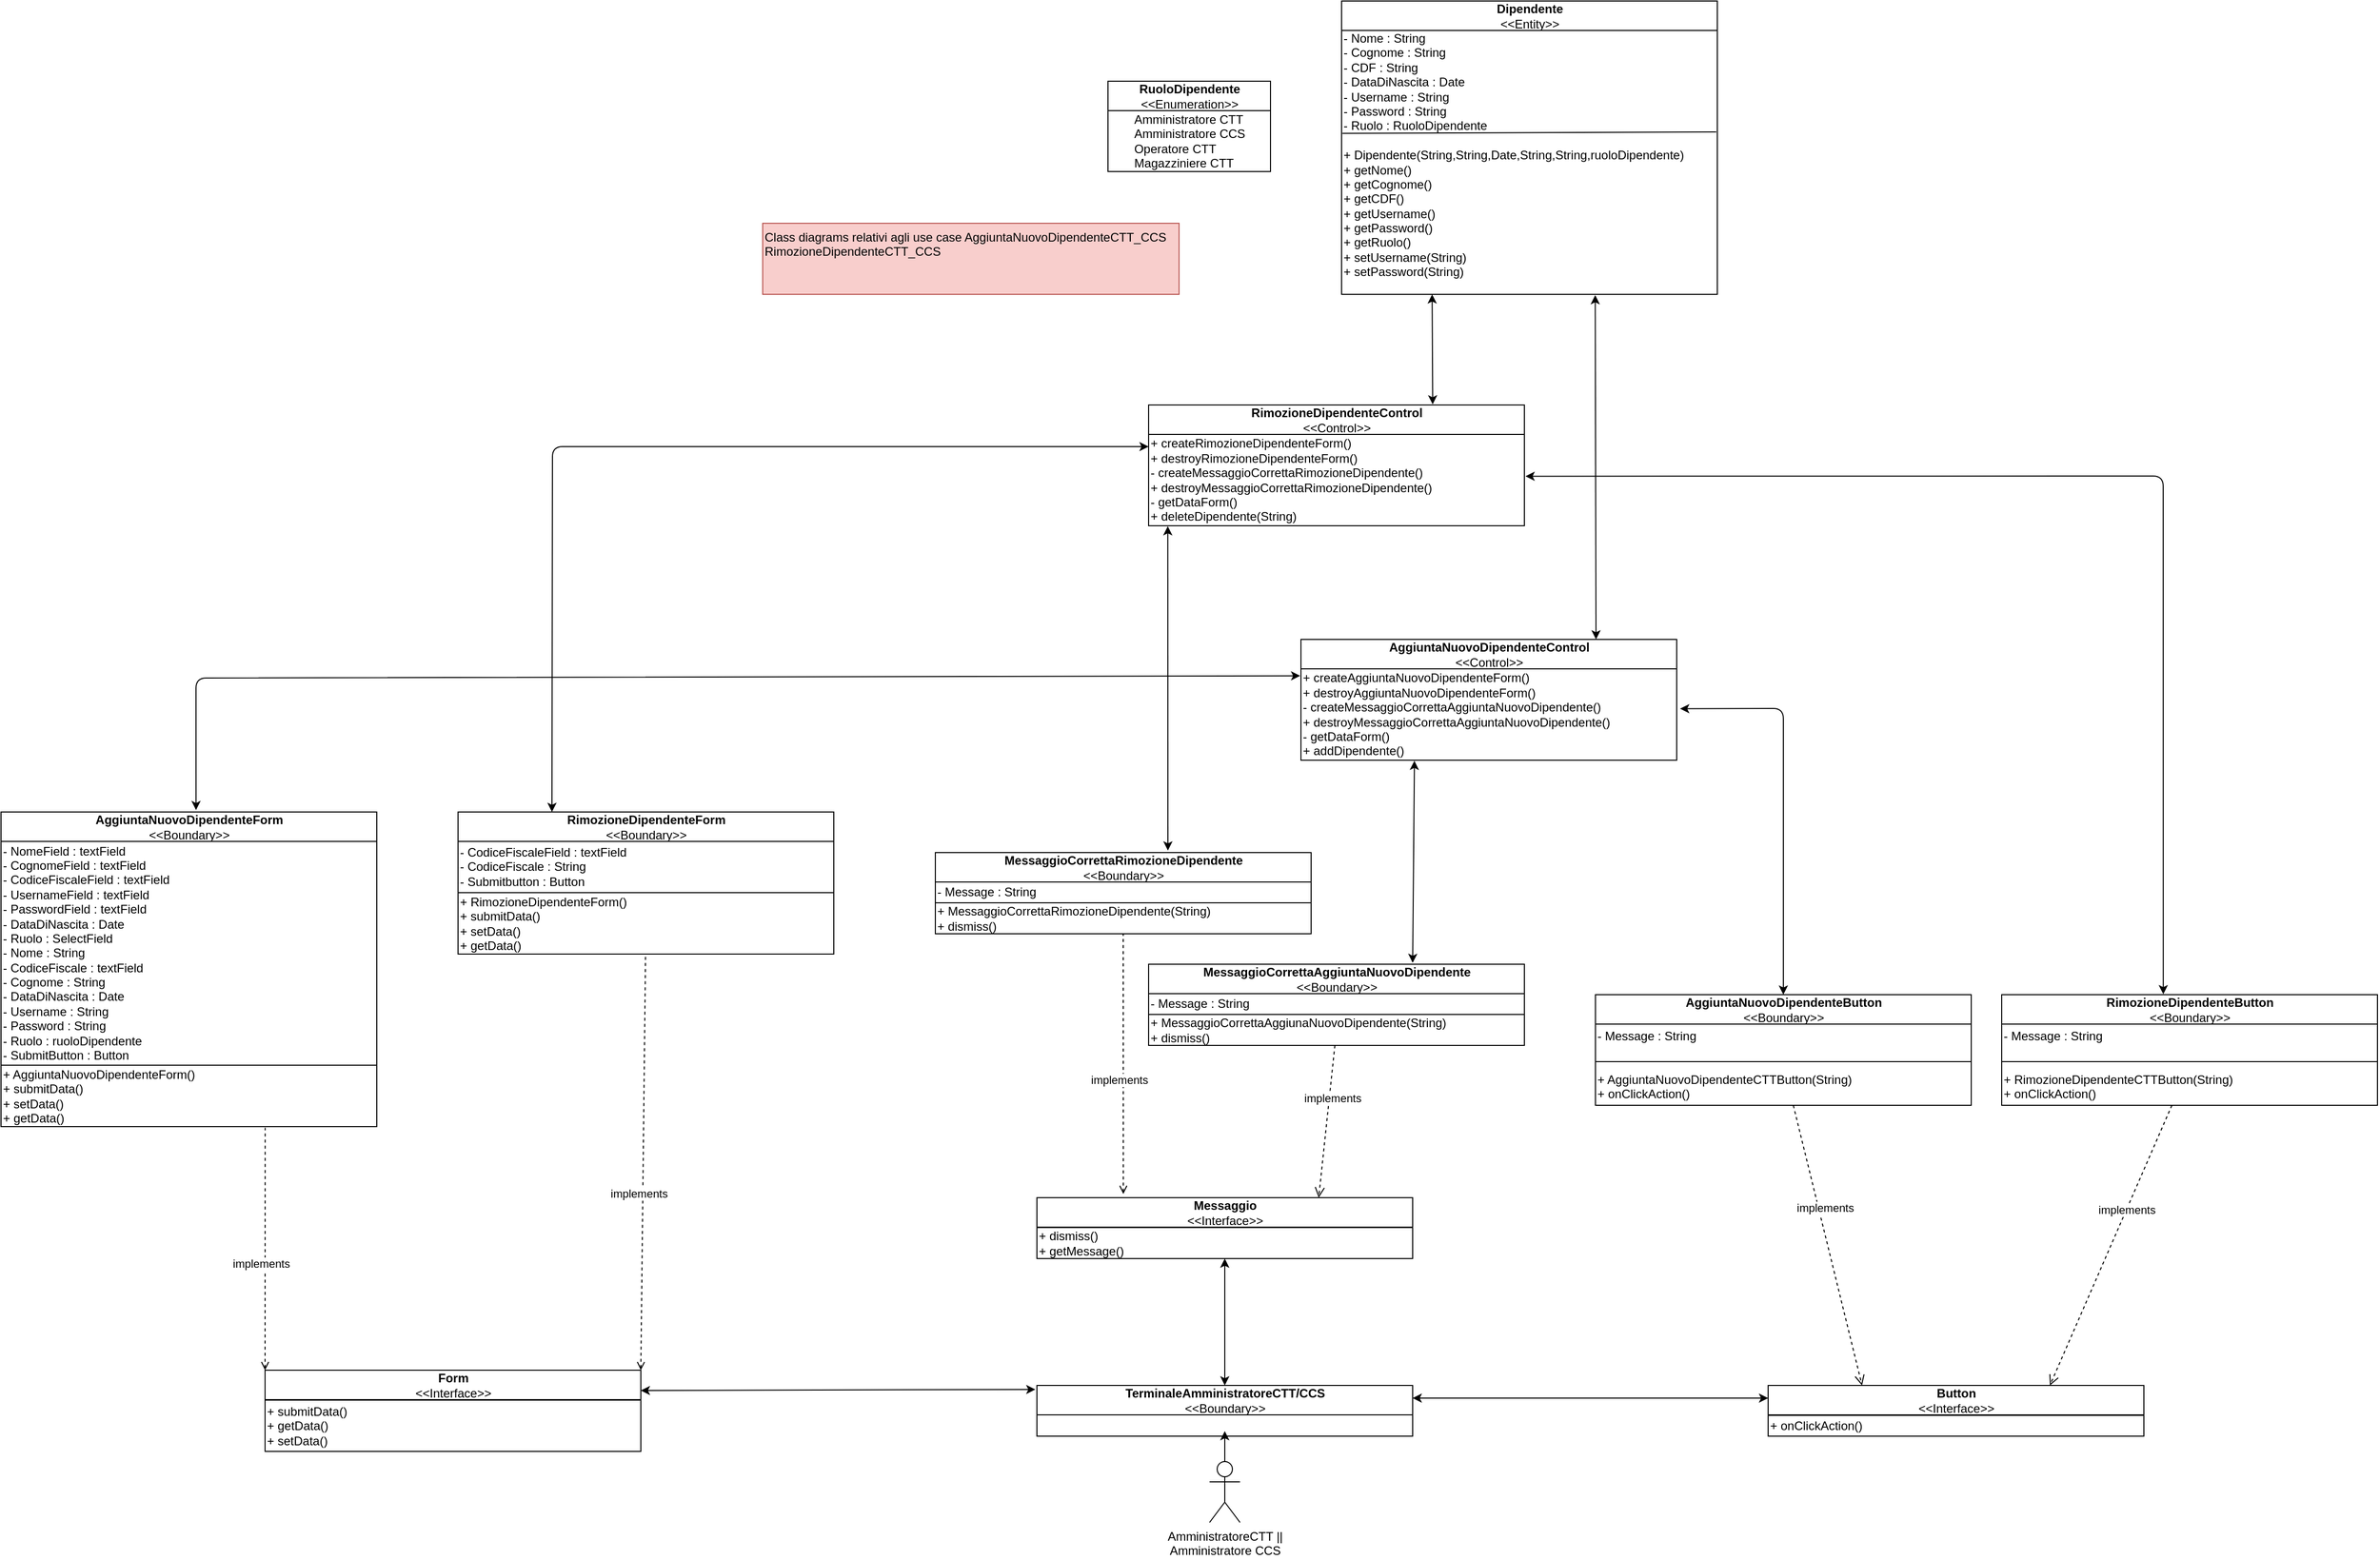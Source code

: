 <mxfile version="14.5.1" type="device"><diagram id="Pm8XoZeydvaX3wfBeSQC" name="Page-1"><mxGraphModel dx="1913" dy="2015" grid="1" gridSize="10" guides="1" tooltips="1" connect="1" arrows="1" fold="1" page="1" pageScale="1" pageWidth="827" pageHeight="1169" math="0" shadow="0"><root><mxCell id="0"/><mxCell id="1" parent="0"/><mxCell id="Tm_38zFSkQ5_hoLKXgAU-1" value="RimozioneDipendenteControl&lt;br&gt;&lt;span style=&quot;font-weight: 400&quot;&gt;&amp;lt;&amp;lt;Control&amp;gt;&amp;gt;&lt;/span&gt;" style="swimlane;fontStyle=1;align=center;verticalAlign=middle;childLayout=stackLayout;horizontal=1;startSize=29;horizontalStack=0;resizeParent=1;resizeParentMax=0;resizeLast=0;collapsible=0;marginBottom=0;html=1;" parent="1" vertex="1"><mxGeometry x="760" y="109" width="370" height="119" as="geometry"/></mxCell><mxCell id="Tm_38zFSkQ5_hoLKXgAU-2" value="+ createRimozioneDipendenteForm()&lt;br&gt;+ destroyRimozioneDipendenteForm()&lt;br&gt;- createMessaggioCorrettaRimozioneDipendente()&lt;br&gt;+ destroyMessaggioCorrettaRimozioneDipendente()&lt;br&gt;- getDataForm()&lt;br&gt;+ deleteDipendente(String)" style="text;html=1;align=left;verticalAlign=middle;resizable=0;points=[];autosize=1;" parent="Tm_38zFSkQ5_hoLKXgAU-1" vertex="1"><mxGeometry y="29" width="370" height="90" as="geometry"/></mxCell><mxCell id="Tm_38zFSkQ5_hoLKXgAU-3" value="AggiuntaNuovoDipendenteForm&lt;br&gt;&lt;span style=&quot;font-weight: 400&quot;&gt;&amp;lt;&amp;lt;Boundary&amp;gt;&amp;gt;&lt;/span&gt;" style="swimlane;fontStyle=1;align=center;verticalAlign=middle;childLayout=stackLayout;horizontal=1;startSize=29;horizontalStack=0;resizeParent=1;resizeParentMax=0;resizeLast=0;collapsible=0;marginBottom=0;html=1;" parent="1" vertex="1"><mxGeometry x="-370" y="510" width="370" height="310" as="geometry"/></mxCell><mxCell id="Tm_38zFSkQ5_hoLKXgAU-4" value="- NomeField : textField&lt;br&gt;- CognomeField : textField&lt;br&gt;- CodiceFiscaleField : textField&lt;br&gt;- UsernameField : textField&lt;br&gt;- PasswordField : textField&lt;br&gt;- DataDiNascita : Date&lt;br&gt;- Ruolo : SelectField&lt;br&gt;- Nome : String&lt;br&gt;- CodiceFiscale : textField&lt;br&gt;- Cognome : String&lt;br&gt;- DataDiNascita : Date&lt;br&gt;- Username : String&lt;br&gt;- Password : String&lt;br&gt;- Ruolo : ruoloDipendente&lt;br&gt;- SubmitButton : Button" style="text;html=1;align=left;verticalAlign=middle;resizable=0;points=[];autosize=1;" parent="Tm_38zFSkQ5_hoLKXgAU-3" vertex="1"><mxGeometry y="29" width="370" height="220" as="geometry"/></mxCell><mxCell id="Tm_38zFSkQ5_hoLKXgAU-5" value="" style="line;strokeWidth=1;fillColor=none;align=left;verticalAlign=middle;spacingTop=-1;spacingLeft=3;spacingRight=3;rotatable=0;labelPosition=right;points=[];portConstraint=eastwest;" parent="Tm_38zFSkQ5_hoLKXgAU-3" vertex="1"><mxGeometry y="249" width="370" height="1" as="geometry"/></mxCell><mxCell id="Tm_38zFSkQ5_hoLKXgAU-6" value="&lt;div&gt;&lt;span&gt;+ AggiuntaNuovoDipendenteForm()&lt;/span&gt;&lt;/div&gt;&lt;div&gt;&lt;span&gt;+ submitData()&lt;/span&gt;&lt;/div&gt;&lt;div&gt;&lt;span&gt;+ setData()&lt;/span&gt;&lt;/div&gt;&lt;div&gt;&lt;span&gt;+ getData()&lt;/span&gt;&lt;/div&gt;" style="text;html=1;align=left;verticalAlign=middle;resizable=0;points=[];autosize=1;" parent="Tm_38zFSkQ5_hoLKXgAU-3" vertex="1"><mxGeometry y="250" width="370" height="60" as="geometry"/></mxCell><mxCell id="Tm_38zFSkQ5_hoLKXgAU-7" value="TerminaleAmministratoreCTT/CCS&lt;br&gt;&lt;span style=&quot;font-weight: 400&quot;&gt;&amp;lt;&amp;lt;Boundary&amp;gt;&amp;gt;&lt;/span&gt;" style="swimlane;fontStyle=1;align=center;verticalAlign=middle;childLayout=stackLayout;horizontal=1;startSize=29;horizontalStack=0;resizeParent=1;resizeParentMax=0;resizeLast=0;collapsible=0;marginBottom=0;html=1;" parent="1" vertex="1"><mxGeometry x="650" y="1075" width="370" height="50" as="geometry"/></mxCell><mxCell id="Tm_38zFSkQ5_hoLKXgAU-8" value="RimozioneDipendenteButton&lt;br&gt;&lt;span style=&quot;font-weight: 400&quot;&gt;&amp;lt;&amp;lt;Boundary&amp;gt;&amp;gt;&lt;/span&gt;" style="swimlane;fontStyle=1;align=center;verticalAlign=middle;childLayout=stackLayout;horizontal=1;startSize=29;horizontalStack=0;resizeParent=1;resizeParentMax=0;resizeLast=0;collapsible=0;marginBottom=0;html=1;" parent="1" vertex="1"><mxGeometry x="1600" y="690" width="370" height="109" as="geometry"/></mxCell><mxCell id="Tm_38zFSkQ5_hoLKXgAU-9" value="- Message : String&lt;br&gt;&lt;br&gt;&lt;br&gt;+ RimozioneDipendenteCTTButton(String)&lt;br&gt;+ onClickAction()" style="text;html=1;align=left;verticalAlign=middle;resizable=0;points=[];autosize=1;" parent="Tm_38zFSkQ5_hoLKXgAU-8" vertex="1"><mxGeometry y="29" width="370" height="80" as="geometry"/></mxCell><mxCell id="Tm_38zFSkQ5_hoLKXgAU-10" value="" style="endArrow=none;html=1;" parent="Tm_38zFSkQ5_hoLKXgAU-8" edge="1"><mxGeometry width="50" height="50" relative="1" as="geometry"><mxPoint y="66" as="sourcePoint"/><mxPoint x="370" y="66" as="targetPoint"/></mxGeometry></mxCell><mxCell id="Tm_38zFSkQ5_hoLKXgAU-11" value="MessaggioCorrettaRimozioneDipendente&lt;br&gt;&lt;span style=&quot;font-weight: 400&quot;&gt;&amp;lt;&amp;lt;Boundary&amp;gt;&amp;gt;&lt;/span&gt;" style="swimlane;fontStyle=1;align=center;verticalAlign=middle;childLayout=stackLayout;horizontal=1;startSize=29;horizontalStack=0;resizeParent=1;resizeParentMax=0;resizeLast=0;collapsible=0;marginBottom=0;html=1;" parent="1" vertex="1"><mxGeometry x="550" y="550" width="370" height="80" as="geometry"/></mxCell><mxCell id="Tm_38zFSkQ5_hoLKXgAU-12" value="- Message : String" style="text;html=1;align=left;verticalAlign=middle;resizable=0;points=[];autosize=1;" parent="Tm_38zFSkQ5_hoLKXgAU-11" vertex="1"><mxGeometry y="29" width="370" height="20" as="geometry"/></mxCell><mxCell id="Tm_38zFSkQ5_hoLKXgAU-13" value="" style="line;strokeWidth=1;fillColor=none;align=left;verticalAlign=middle;spacingTop=-1;spacingLeft=3;spacingRight=3;rotatable=0;labelPosition=right;points=[];portConstraint=eastwest;" parent="Tm_38zFSkQ5_hoLKXgAU-11" vertex="1"><mxGeometry y="49" width="370" height="1" as="geometry"/></mxCell><mxCell id="Tm_38zFSkQ5_hoLKXgAU-14" value="+ MessaggioCorrettaRimozioneDipendente(String)&lt;br&gt;+ dismiss()" style="text;html=1;align=left;verticalAlign=middle;resizable=0;points=[];autosize=1;" parent="Tm_38zFSkQ5_hoLKXgAU-11" vertex="1"><mxGeometry y="50" width="370" height="30" as="geometry"/></mxCell><mxCell id="Tm_38zFSkQ5_hoLKXgAU-19" value="Messaggio&lt;br&gt;&lt;span style=&quot;font-weight: 400&quot;&gt;&amp;lt;&amp;lt;Interface&amp;gt;&amp;gt;&lt;/span&gt;" style="swimlane;fontStyle=1;align=center;verticalAlign=middle;childLayout=stackLayout;horizontal=1;startSize=29;horizontalStack=0;resizeParent=1;resizeParentMax=0;resizeLast=0;collapsible=0;marginBottom=0;html=1;" parent="1" vertex="1"><mxGeometry x="650" y="890" width="370" height="60" as="geometry"/></mxCell><mxCell id="Tm_38zFSkQ5_hoLKXgAU-20" value="" style="line;strokeWidth=1;fillColor=none;align=left;verticalAlign=middle;spacingTop=-1;spacingLeft=3;spacingRight=3;rotatable=0;labelPosition=right;points=[];portConstraint=eastwest;" parent="Tm_38zFSkQ5_hoLKXgAU-19" vertex="1"><mxGeometry y="29" width="370" height="1" as="geometry"/></mxCell><mxCell id="Tm_38zFSkQ5_hoLKXgAU-21" value="+ dismiss()&lt;br&gt;+ getMessage()" style="text;html=1;align=left;verticalAlign=middle;resizable=0;points=[];autosize=1;" parent="Tm_38zFSkQ5_hoLKXgAU-19" vertex="1"><mxGeometry y="30" width="370" height="30" as="geometry"/></mxCell><mxCell id="Tm_38zFSkQ5_hoLKXgAU-23" style="edgeStyle=orthogonalEdgeStyle;rounded=0;orthogonalLoop=1;jettySize=auto;html=1;" parent="1" source="Tm_38zFSkQ5_hoLKXgAU-50" edge="1"><mxGeometry relative="1" as="geometry"><mxPoint x="835.0" y="1070" as="sourcePoint"/><mxPoint x="835" y="1120" as="targetPoint"/></mxGeometry></mxCell><mxCell id="Tm_38zFSkQ5_hoLKXgAU-24" value="" style="endArrow=classic;html=1;entryX=0.5;entryY=0;entryDx=0;entryDy=0;startArrow=classic;startFill=1;exitX=1.009;exitY=0.436;exitDx=0;exitDy=0;exitPerimeter=0;" parent="1" source="Tm_38zFSkQ5_hoLKXgAU-57" target="Tm_38zFSkQ5_hoLKXgAU-51" edge="1"><mxGeometry width="50" height="50" relative="1" as="geometry"><mxPoint x="1170" y="350" as="sourcePoint"/><mxPoint x="1045" y="504.5" as="targetPoint"/><Array as="points"><mxPoint x="1385" y="408"/></Array></mxGeometry></mxCell><mxCell id="Tm_38zFSkQ5_hoLKXgAU-25" value="" style="endArrow=classic;html=1;entryX=1.003;entryY=0.458;entryDx=0;entryDy=0;entryPerimeter=0;exitX=0.43;exitY=-0.004;exitDx=0;exitDy=0;exitPerimeter=0;startArrow=classic;startFill=1;" parent="1" source="Tm_38zFSkQ5_hoLKXgAU-8" target="Tm_38zFSkQ5_hoLKXgAU-2" edge="1"><mxGeometry width="50" height="50" relative="1" as="geometry"><mxPoint x="1400" y="627" as="sourcePoint"/><mxPoint x="1055" y="514.5" as="targetPoint"/><Array as="points"><mxPoint x="1759" y="179"/></Array></mxGeometry></mxCell><mxCell id="Tm_38zFSkQ5_hoLKXgAU-26" value="" style="endArrow=classic;html=1;startArrow=classic;startFill=1;exitX=0.051;exitY=1.005;exitDx=0;exitDy=0;exitPerimeter=0;" parent="1" source="Tm_38zFSkQ5_hoLKXgAU-2" edge="1"><mxGeometry width="50" height="50" relative="1" as="geometry"><mxPoint x="650" y="299" as="sourcePoint"/><mxPoint x="779" y="548" as="targetPoint"/></mxGeometry></mxCell><mxCell id="Tm_38zFSkQ5_hoLKXgAU-27" value="" style="endArrow=classic;html=1;entryX=0.519;entryY=-0.006;entryDx=0;entryDy=0;entryPerimeter=0;startArrow=classic;startFill=1;exitX=-0.002;exitY=0.076;exitDx=0;exitDy=0;exitPerimeter=0;" parent="1" source="Tm_38zFSkQ5_hoLKXgAU-57" target="Tm_38zFSkQ5_hoLKXgAU-3" edge="1"><mxGeometry width="50" height="50" relative="1" as="geometry"><mxPoint x="750" y="-200" as="sourcePoint"/><mxPoint x="995.65" y="626" as="targetPoint"/><Array as="points"><mxPoint x="-178" y="378"/></Array></mxGeometry></mxCell><mxCell id="Tm_38zFSkQ5_hoLKXgAU-28" value="implements" style="html=1;verticalAlign=bottom;endArrow=none;dashed=1;endSize=8;exitX=0.23;exitY=-0.06;exitDx=0;exitDy=0;exitPerimeter=0;endFill=0;startArrow=open;startFill=0;" parent="1" source="Tm_38zFSkQ5_hoLKXgAU-19" target="Tm_38zFSkQ5_hoLKXgAU-14" edge="1"><mxGeometry x="-0.198" y="4" relative="1" as="geometry"><mxPoint x="760" y="630" as="sourcePoint"/><mxPoint x="680" y="630" as="targetPoint"/><mxPoint as="offset"/></mxGeometry></mxCell><mxCell id="Tm_38zFSkQ5_hoLKXgAU-29" value="" style="endArrow=classic;startArrow=classic;html=1;entryX=0;entryY=0.25;entryDx=0;entryDy=0;exitX=1;exitY=0.25;exitDx=0;exitDy=0;" parent="1" source="Tm_38zFSkQ5_hoLKXgAU-7" target="Tm_38zFSkQ5_hoLKXgAU-32" edge="1"><mxGeometry width="50" height="50" relative="1" as="geometry"><mxPoint x="1020.0" y="870" as="sourcePoint"/><mxPoint x="1130" y="800" as="targetPoint"/></mxGeometry></mxCell><mxCell id="Tm_38zFSkQ5_hoLKXgAU-30" value="" style="endArrow=classic;startArrow=classic;html=1;exitX=0.5;exitY=0;exitDx=0;exitDy=0;" parent="1" source="Tm_38zFSkQ5_hoLKXgAU-7" edge="1"><mxGeometry width="50" height="50" relative="1" as="geometry"><mxPoint x="827" y="870" as="sourcePoint"/><mxPoint x="835" y="950" as="targetPoint"/></mxGeometry></mxCell><mxCell id="Tm_38zFSkQ5_hoLKXgAU-31" value="" style="endArrow=classic;startArrow=classic;html=1;exitX=-0.004;exitY=0.079;exitDx=0;exitDy=0;entryX=1;entryY=0.25;entryDx=0;entryDy=0;exitPerimeter=0;" parent="1" source="Tm_38zFSkQ5_hoLKXgAU-7" target="Tm_38zFSkQ5_hoLKXgAU-35" edge="1"><mxGeometry width="50" height="50" relative="1" as="geometry"><mxPoint x="650" y="871" as="sourcePoint"/><mxPoint x="540" y="810" as="targetPoint"/></mxGeometry></mxCell><mxCell id="Tm_38zFSkQ5_hoLKXgAU-32" value="Button&lt;br&gt;&lt;span style=&quot;font-weight: 400&quot;&gt;&amp;lt;&amp;lt;Interface&amp;gt;&amp;gt;&lt;/span&gt;" style="swimlane;fontStyle=1;align=center;verticalAlign=middle;childLayout=stackLayout;horizontal=1;startSize=29;horizontalStack=0;resizeParent=1;resizeParentMax=0;resizeLast=0;collapsible=0;marginBottom=0;html=1;" parent="1" vertex="1"><mxGeometry x="1370" y="1075" width="370" height="50" as="geometry"/></mxCell><mxCell id="Tm_38zFSkQ5_hoLKXgAU-33" value="" style="line;strokeWidth=1;fillColor=none;align=left;verticalAlign=middle;spacingTop=-1;spacingLeft=3;spacingRight=3;rotatable=0;labelPosition=right;points=[];portConstraint=eastwest;" parent="Tm_38zFSkQ5_hoLKXgAU-32" vertex="1"><mxGeometry y="29" width="370" height="1" as="geometry"/></mxCell><mxCell id="Tm_38zFSkQ5_hoLKXgAU-34" value="+ onClickAction()" style="text;html=1;align=left;verticalAlign=middle;resizable=0;points=[];autosize=1;" parent="Tm_38zFSkQ5_hoLKXgAU-32" vertex="1"><mxGeometry y="30" width="370" height="20" as="geometry"/></mxCell><mxCell id="Tm_38zFSkQ5_hoLKXgAU-35" value="Form&lt;br&gt;&lt;span style=&quot;font-weight: 400&quot;&gt;&amp;lt;&amp;lt;Interface&amp;gt;&amp;gt;&lt;/span&gt;" style="swimlane;fontStyle=1;align=center;verticalAlign=middle;childLayout=stackLayout;horizontal=1;startSize=29;horizontalStack=0;resizeParent=1;resizeParentMax=0;resizeLast=0;collapsible=0;marginBottom=0;html=1;" parent="1" vertex="1"><mxGeometry x="-110" y="1060" width="370" height="80" as="geometry"/></mxCell><mxCell id="Tm_38zFSkQ5_hoLKXgAU-36" value="" style="line;strokeWidth=1;fillColor=none;align=left;verticalAlign=middle;spacingTop=-1;spacingLeft=3;spacingRight=3;rotatable=0;labelPosition=right;points=[];portConstraint=eastwest;" parent="Tm_38zFSkQ5_hoLKXgAU-35" vertex="1"><mxGeometry y="29" width="370" height="1" as="geometry"/></mxCell><mxCell id="Tm_38zFSkQ5_hoLKXgAU-37" value="+ submitData()&lt;br&gt;+ getData()&lt;br&gt;+ setData()" style="text;html=1;align=left;verticalAlign=middle;resizable=0;points=[];autosize=1;" parent="Tm_38zFSkQ5_hoLKXgAU-35" vertex="1"><mxGeometry y="30" width="370" height="50" as="geometry"/></mxCell><mxCell id="Tm_38zFSkQ5_hoLKXgAU-38" value="implements" style="html=1;verticalAlign=bottom;endArrow=open;dashed=1;endSize=8;entryX=0.75;entryY=0;entryDx=0;entryDy=0;" parent="1" source="Tm_38zFSkQ5_hoLKXgAU-9" target="Tm_38zFSkQ5_hoLKXgAU-32" edge="1"><mxGeometry x="-0.198" y="4" relative="1" as="geometry"><mxPoint x="1910" y="880" as="sourcePoint"/><mxPoint x="1390" y="727.5" as="targetPoint"/><mxPoint as="offset"/></mxGeometry></mxCell><mxCell id="Tm_38zFSkQ5_hoLKXgAU-39" value="implements" style="html=1;verticalAlign=bottom;endArrow=none;dashed=1;endSize=8;exitX=0;exitY=0;exitDx=0;exitDy=0;entryX=0.703;entryY=1.018;entryDx=0;entryDy=0;entryPerimeter=0;endFill=0;startArrow=open;startFill=0;" parent="1" source="Tm_38zFSkQ5_hoLKXgAU-35" target="Tm_38zFSkQ5_hoLKXgAU-6" edge="1"><mxGeometry x="-0.198" y="4" relative="1" as="geometry"><mxPoint x="327.6" y="830" as="sourcePoint"/><mxPoint x="310" y="727.5" as="targetPoint"/><mxPoint as="offset"/></mxGeometry></mxCell><mxCell id="Tm_38zFSkQ5_hoLKXgAU-40" value="Class diagrams relativi agli use case AggiuntaNuovoDipendenteCTT_CCS RimozioneDipendenteCTT_CCS&lt;br&gt;&lt;br&gt;&amp;nbsp;" style="text;html=1;strokeColor=#b85450;fillColor=#f8cecc;align=left;verticalAlign=middle;whiteSpace=wrap;rounded=0;" parent="1" vertex="1"><mxGeometry x="380" y="-70" width="410" height="70" as="geometry"/></mxCell><mxCell id="Tm_38zFSkQ5_hoLKXgAU-41" value="Dipendente&lt;br&gt;&lt;span style=&quot;font-weight: 400&quot;&gt;&amp;lt;&amp;lt;Entity&amp;gt;&amp;gt;&lt;/span&gt;" style="swimlane;fontStyle=1;align=center;verticalAlign=middle;childLayout=stackLayout;horizontal=1;startSize=29;horizontalStack=0;resizeParent=1;resizeParentMax=0;resizeLast=0;collapsible=0;marginBottom=0;html=1;" parent="1" vertex="1"><mxGeometry x="950" y="-289" width="370" height="289" as="geometry"/></mxCell><mxCell id="Tm_38zFSkQ5_hoLKXgAU-42" value="- Nome : String&lt;br&gt;- Cognome : String&lt;br&gt;- CDF : String&lt;br&gt;- DataDiNascita : Date&lt;br&gt;- Username : String&lt;br&gt;- Password : String&lt;br&gt;- Ruolo : RuoloDipendente&lt;br&gt;&lt;br&gt;+ Dipendente(String,String,Date,String,String,ruoloDipendente)&lt;br&gt;+ getNome()&lt;br&gt;+ getCognome()&lt;br&gt;+ getCDF()&lt;br&gt;+ getUsername()&lt;br&gt;+ getPassword()&lt;br&gt;+ getRuolo()&lt;br&gt;+ setUsername(String)&lt;br&gt;+ setPassword(String)&lt;br&gt;&lt;br&gt;" style="text;html=1;align=left;verticalAlign=middle;resizable=0;points=[];autosize=1;" parent="Tm_38zFSkQ5_hoLKXgAU-41" vertex="1"><mxGeometry y="29" width="370" height="260" as="geometry"/></mxCell><mxCell id="Tm_38zFSkQ5_hoLKXgAU-73" value="" style="endArrow=none;html=1;exitX=0.002;exitY=0.39;exitDx=0;exitDy=0;exitPerimeter=0;" parent="Tm_38zFSkQ5_hoLKXgAU-41" source="Tm_38zFSkQ5_hoLKXgAU-42" edge="1"><mxGeometry width="50" height="50" relative="1" as="geometry"><mxPoint x="150" y="339" as="sourcePoint"/><mxPoint x="369" y="129" as="targetPoint"/></mxGeometry></mxCell><mxCell id="Tm_38zFSkQ5_hoLKXgAU-45" value="RuoloDipendente&lt;br&gt;&lt;span style=&quot;font-weight: 400&quot;&gt;&amp;lt;&amp;lt;Enumeration&amp;gt;&amp;gt;&lt;/span&gt;" style="swimlane;fontStyle=1;align=center;verticalAlign=middle;childLayout=stackLayout;horizontal=1;startSize=29;horizontalStack=0;resizeParent=1;resizeParentMax=0;resizeLast=0;collapsible=0;marginBottom=0;html=1;" parent="1" vertex="1"><mxGeometry x="720" y="-210" width="160" height="89" as="geometry"/></mxCell><mxCell id="Tm_38zFSkQ5_hoLKXgAU-47" value="&lt;div style=&quot;text-align: left&quot;&gt;&lt;span&gt;Amministratore CTT&lt;/span&gt;&lt;/div&gt;&lt;div style=&quot;text-align: left&quot;&gt;&lt;span&gt;Amministratore CCS&lt;/span&gt;&lt;/div&gt;&lt;div style=&quot;text-align: left&quot;&gt;&lt;span&gt;Operatore CTT&lt;/span&gt;&lt;/div&gt;&lt;div style=&quot;text-align: left&quot;&gt;&lt;span&gt;Magazziniere CTT&lt;/span&gt;&lt;/div&gt;" style="text;html=1;align=center;verticalAlign=middle;resizable=0;points=[];autosize=1;" parent="Tm_38zFSkQ5_hoLKXgAU-45" vertex="1"><mxGeometry y="29" width="160" height="60" as="geometry"/></mxCell><mxCell id="Tm_38zFSkQ5_hoLKXgAU-50" value="AmministratoreCTT ||&lt;br&gt;Amministratore CCS" style="shape=umlActor;verticalLabelPosition=bottom;verticalAlign=top;html=1;outlineConnect=0;" parent="1" vertex="1"><mxGeometry x="820" y="1150" width="30" height="60" as="geometry"/></mxCell><mxCell id="Tm_38zFSkQ5_hoLKXgAU-51" value="AggiuntaNuovoDipendenteButton&lt;br&gt;&lt;span style=&quot;font-weight: 400&quot;&gt;&amp;lt;&amp;lt;Boundary&amp;gt;&amp;gt;&lt;/span&gt;" style="swimlane;fontStyle=1;align=center;verticalAlign=middle;childLayout=stackLayout;horizontal=1;startSize=29;horizontalStack=0;resizeParent=1;resizeParentMax=0;resizeLast=0;collapsible=0;marginBottom=0;html=1;" parent="1" vertex="1"><mxGeometry x="1200" y="690" width="370" height="109" as="geometry"/></mxCell><mxCell id="Tm_38zFSkQ5_hoLKXgAU-52" value="- Message : String&lt;br&gt;&lt;br&gt;&lt;br&gt;+ AggiuntaNuovoDipendenteCTTButton(String)&lt;br&gt;+ onClickAction()" style="text;html=1;align=left;verticalAlign=middle;resizable=0;points=[];autosize=1;" parent="Tm_38zFSkQ5_hoLKXgAU-51" vertex="1"><mxGeometry y="29" width="370" height="80" as="geometry"/></mxCell><mxCell id="Tm_38zFSkQ5_hoLKXgAU-53" value="" style="endArrow=none;html=1;" parent="Tm_38zFSkQ5_hoLKXgAU-51" edge="1"><mxGeometry width="50" height="50" relative="1" as="geometry"><mxPoint y="66" as="sourcePoint"/><mxPoint x="370" y="66" as="targetPoint"/></mxGeometry></mxCell><mxCell id="Tm_38zFSkQ5_hoLKXgAU-54" value="implements" style="html=1;verticalAlign=bottom;endArrow=open;dashed=1;endSize=8;entryX=0.25;entryY=0;entryDx=0;entryDy=0;" parent="1" source="Tm_38zFSkQ5_hoLKXgAU-52" target="Tm_38zFSkQ5_hoLKXgAU-32" edge="1"><mxGeometry x="-0.198" y="4" relative="1" as="geometry"><mxPoint x="1350" y="920" as="sourcePoint"/><mxPoint x="1570.45" y="741.61" as="targetPoint"/><mxPoint as="offset"/></mxGeometry></mxCell><mxCell id="Tm_38zFSkQ5_hoLKXgAU-56" value="AggiuntaNuovoDipendenteControl&lt;br&gt;&lt;span style=&quot;font-weight: 400&quot;&gt;&amp;lt;&amp;lt;Control&amp;gt;&amp;gt;&lt;/span&gt;" style="swimlane;fontStyle=1;align=center;verticalAlign=middle;childLayout=stackLayout;horizontal=1;startSize=29;horizontalStack=0;resizeParent=1;resizeParentMax=0;resizeLast=0;collapsible=0;marginBottom=0;html=1;" parent="1" vertex="1"><mxGeometry x="910" y="340" width="370" height="119" as="geometry"/></mxCell><mxCell id="Tm_38zFSkQ5_hoLKXgAU-57" value="+ createAggiuntaNuovoDipendenteForm()&lt;br&gt;+ destroyAggiuntaNuovoDipendenteForm()&lt;br&gt;- createMessaggioCorrettaAggiuntaNuovoDipendente()&lt;br&gt;+ destroyMessaggioCorrettaAggiuntaNuovoDipendente()&lt;br&gt;- getDataForm()&lt;br&gt;+ addDipendente()" style="text;html=1;align=left;verticalAlign=middle;resizable=0;points=[];autosize=1;" parent="Tm_38zFSkQ5_hoLKXgAU-56" vertex="1"><mxGeometry y="29" width="370" height="90" as="geometry"/></mxCell><mxCell id="Tm_38zFSkQ5_hoLKXgAU-58" value="RimozioneDipendenteForm&lt;br&gt;&lt;span style=&quot;font-weight: 400&quot;&gt;&amp;lt;&amp;lt;Boundary&amp;gt;&amp;gt;&lt;/span&gt;" style="swimlane;fontStyle=1;align=center;verticalAlign=middle;childLayout=stackLayout;horizontal=1;startSize=29;horizontalStack=0;resizeParent=1;resizeParentMax=0;resizeLast=0;collapsible=0;marginBottom=0;html=1;" parent="1" vertex="1"><mxGeometry x="80" y="510" width="370" height="140" as="geometry"/></mxCell><mxCell id="Tm_38zFSkQ5_hoLKXgAU-59" value="- CodiceFiscaleField : textField&lt;br&gt;- CodiceFiscale : String&lt;br&gt;- Submitbutton : Button" style="text;html=1;align=left;verticalAlign=middle;resizable=0;points=[];autosize=1;" parent="Tm_38zFSkQ5_hoLKXgAU-58" vertex="1"><mxGeometry y="29" width="370" height="50" as="geometry"/></mxCell><mxCell id="Tm_38zFSkQ5_hoLKXgAU-60" value="" style="line;strokeWidth=1;fillColor=none;align=left;verticalAlign=middle;spacingTop=-1;spacingLeft=3;spacingRight=3;rotatable=0;labelPosition=right;points=[];portConstraint=eastwest;" parent="Tm_38zFSkQ5_hoLKXgAU-58" vertex="1"><mxGeometry y="79" width="370" height="1" as="geometry"/></mxCell><mxCell id="Tm_38zFSkQ5_hoLKXgAU-61" value="&lt;div&gt;&lt;span&gt;+ RimozioneDipendenteForm()&lt;/span&gt;&lt;/div&gt;&lt;div&gt;&lt;span&gt;+ submitData()&lt;/span&gt;&lt;/div&gt;&lt;div&gt;&lt;span&gt;+ setData()&lt;/span&gt;&lt;/div&gt;&lt;div&gt;&lt;span&gt;+ getData()&lt;/span&gt;&lt;/div&gt;" style="text;html=1;align=left;verticalAlign=middle;resizable=0;points=[];autosize=1;" parent="Tm_38zFSkQ5_hoLKXgAU-58" vertex="1"><mxGeometry y="80" width="370" height="60" as="geometry"/></mxCell><mxCell id="Tm_38zFSkQ5_hoLKXgAU-62" value="MessaggioCorrettaAggiuntaNuovoDipendente&lt;br&gt;&lt;span style=&quot;font-weight: 400&quot;&gt;&amp;lt;&amp;lt;Boundary&amp;gt;&amp;gt;&lt;/span&gt;" style="swimlane;fontStyle=1;align=center;verticalAlign=middle;childLayout=stackLayout;horizontal=1;startSize=29;horizontalStack=0;resizeParent=1;resizeParentMax=0;resizeLast=0;collapsible=0;marginBottom=0;html=1;" parent="1" vertex="1"><mxGeometry x="760" y="660" width="370" height="80" as="geometry"/></mxCell><mxCell id="Tm_38zFSkQ5_hoLKXgAU-63" value="- Message : String" style="text;html=1;align=left;verticalAlign=middle;resizable=0;points=[];autosize=1;" parent="Tm_38zFSkQ5_hoLKXgAU-62" vertex="1"><mxGeometry y="29" width="370" height="20" as="geometry"/></mxCell><mxCell id="Tm_38zFSkQ5_hoLKXgAU-64" value="" style="line;strokeWidth=1;fillColor=none;align=left;verticalAlign=middle;spacingTop=-1;spacingLeft=3;spacingRight=3;rotatable=0;labelPosition=right;points=[];portConstraint=eastwest;" parent="Tm_38zFSkQ5_hoLKXgAU-62" vertex="1"><mxGeometry y="49" width="370" height="1" as="geometry"/></mxCell><mxCell id="Tm_38zFSkQ5_hoLKXgAU-65" value="+ MessaggioCorrettaAggiunaNuovoDipendente(String)&lt;br&gt;+ dismiss()" style="text;html=1;align=left;verticalAlign=middle;resizable=0;points=[];autosize=1;" parent="Tm_38zFSkQ5_hoLKXgAU-62" vertex="1"><mxGeometry y="50" width="370" height="30" as="geometry"/></mxCell><mxCell id="Tm_38zFSkQ5_hoLKXgAU-66" value="implements" style="html=1;verticalAlign=bottom;endArrow=open;dashed=1;endSize=8;entryX=0.75;entryY=0;entryDx=0;entryDy=0;" parent="1" source="Tm_38zFSkQ5_hoLKXgAU-65" target="Tm_38zFSkQ5_hoLKXgAU-19" edge="1"><mxGeometry x="-0.198" y="4" relative="1" as="geometry"><mxPoint x="1040" y="820" as="sourcePoint"/><mxPoint x="959.996" y="633.6" as="targetPoint"/><mxPoint as="offset"/></mxGeometry></mxCell><mxCell id="Tm_38zFSkQ5_hoLKXgAU-67" value="" style="endArrow=classic;html=1;entryX=0.5;entryY=0;entryDx=0;entryDy=0;startArrow=classic;startFill=1;exitX=0.302;exitY=1.006;exitDx=0;exitDy=0;exitPerimeter=0;" parent="1" source="Tm_38zFSkQ5_hoLKXgAU-57" edge="1"><mxGeometry width="50" height="50" relative="1" as="geometry"><mxPoint x="978.33" y="390.0" as="sourcePoint"/><mxPoint x="1020" y="658.68" as="targetPoint"/></mxGeometry></mxCell><mxCell id="Tm_38zFSkQ5_hoLKXgAU-68" value="" style="endArrow=classic;html=1;entryX=0.25;entryY=0;entryDx=0;entryDy=0;startArrow=classic;startFill=1;" parent="1" target="Tm_38zFSkQ5_hoLKXgAU-58" edge="1"><mxGeometry width="50" height="50" relative="1" as="geometry"><mxPoint x="760" y="150" as="sourcePoint"/><mxPoint x="-167.97" y="508.98" as="targetPoint"/><Array as="points"><mxPoint x="173" y="150"/></Array></mxGeometry></mxCell><mxCell id="Tm_38zFSkQ5_hoLKXgAU-69" value="implements" style="html=1;verticalAlign=bottom;endArrow=none;dashed=1;endSize=8;exitX=1;exitY=0;exitDx=0;exitDy=0;endFill=0;startArrow=open;startFill=0;" parent="1" source="Tm_38zFSkQ5_hoLKXgAU-35" target="Tm_38zFSkQ5_hoLKXgAU-61" edge="1"><mxGeometry x="-0.198" y="4" relative="1" as="geometry"><mxPoint x="-90" y="980.0" as="sourcePoint"/><mxPoint x="-167.273" y="680.0" as="targetPoint"/><mxPoint as="offset"/></mxGeometry></mxCell><mxCell id="Tm_38zFSkQ5_hoLKXgAU-74" value="" style="endArrow=classic;startArrow=classic;html=1;exitX=0.756;exitY=-0.005;exitDx=0;exitDy=0;entryX=0.241;entryY=1;entryDx=0;entryDy=0;entryPerimeter=0;exitPerimeter=0;" parent="1" source="Tm_38zFSkQ5_hoLKXgAU-1" target="Tm_38zFSkQ5_hoLKXgAU-42" edge="1"><mxGeometry width="50" height="50" relative="1" as="geometry"><mxPoint x="920" y="70" as="sourcePoint"/><mxPoint x="970" y="20" as="targetPoint"/></mxGeometry></mxCell><mxCell id="Tm_38zFSkQ5_hoLKXgAU-75" value="" style="endArrow=classic;startArrow=classic;html=1;exitX=0.756;exitY=-0.005;exitDx=0;exitDy=0;entryX=0.675;entryY=1.003;entryDx=0;entryDy=0;entryPerimeter=0;exitPerimeter=0;" parent="1" target="Tm_38zFSkQ5_hoLKXgAU-42" edge="1"><mxGeometry width="50" height="50" relative="1" as="geometry"><mxPoint x="1200.55" y="339.995" as="sourcePoint"/><mxPoint x="1200" y="231.59" as="targetPoint"/></mxGeometry></mxCell></root></mxGraphModel></diagram></mxfile>